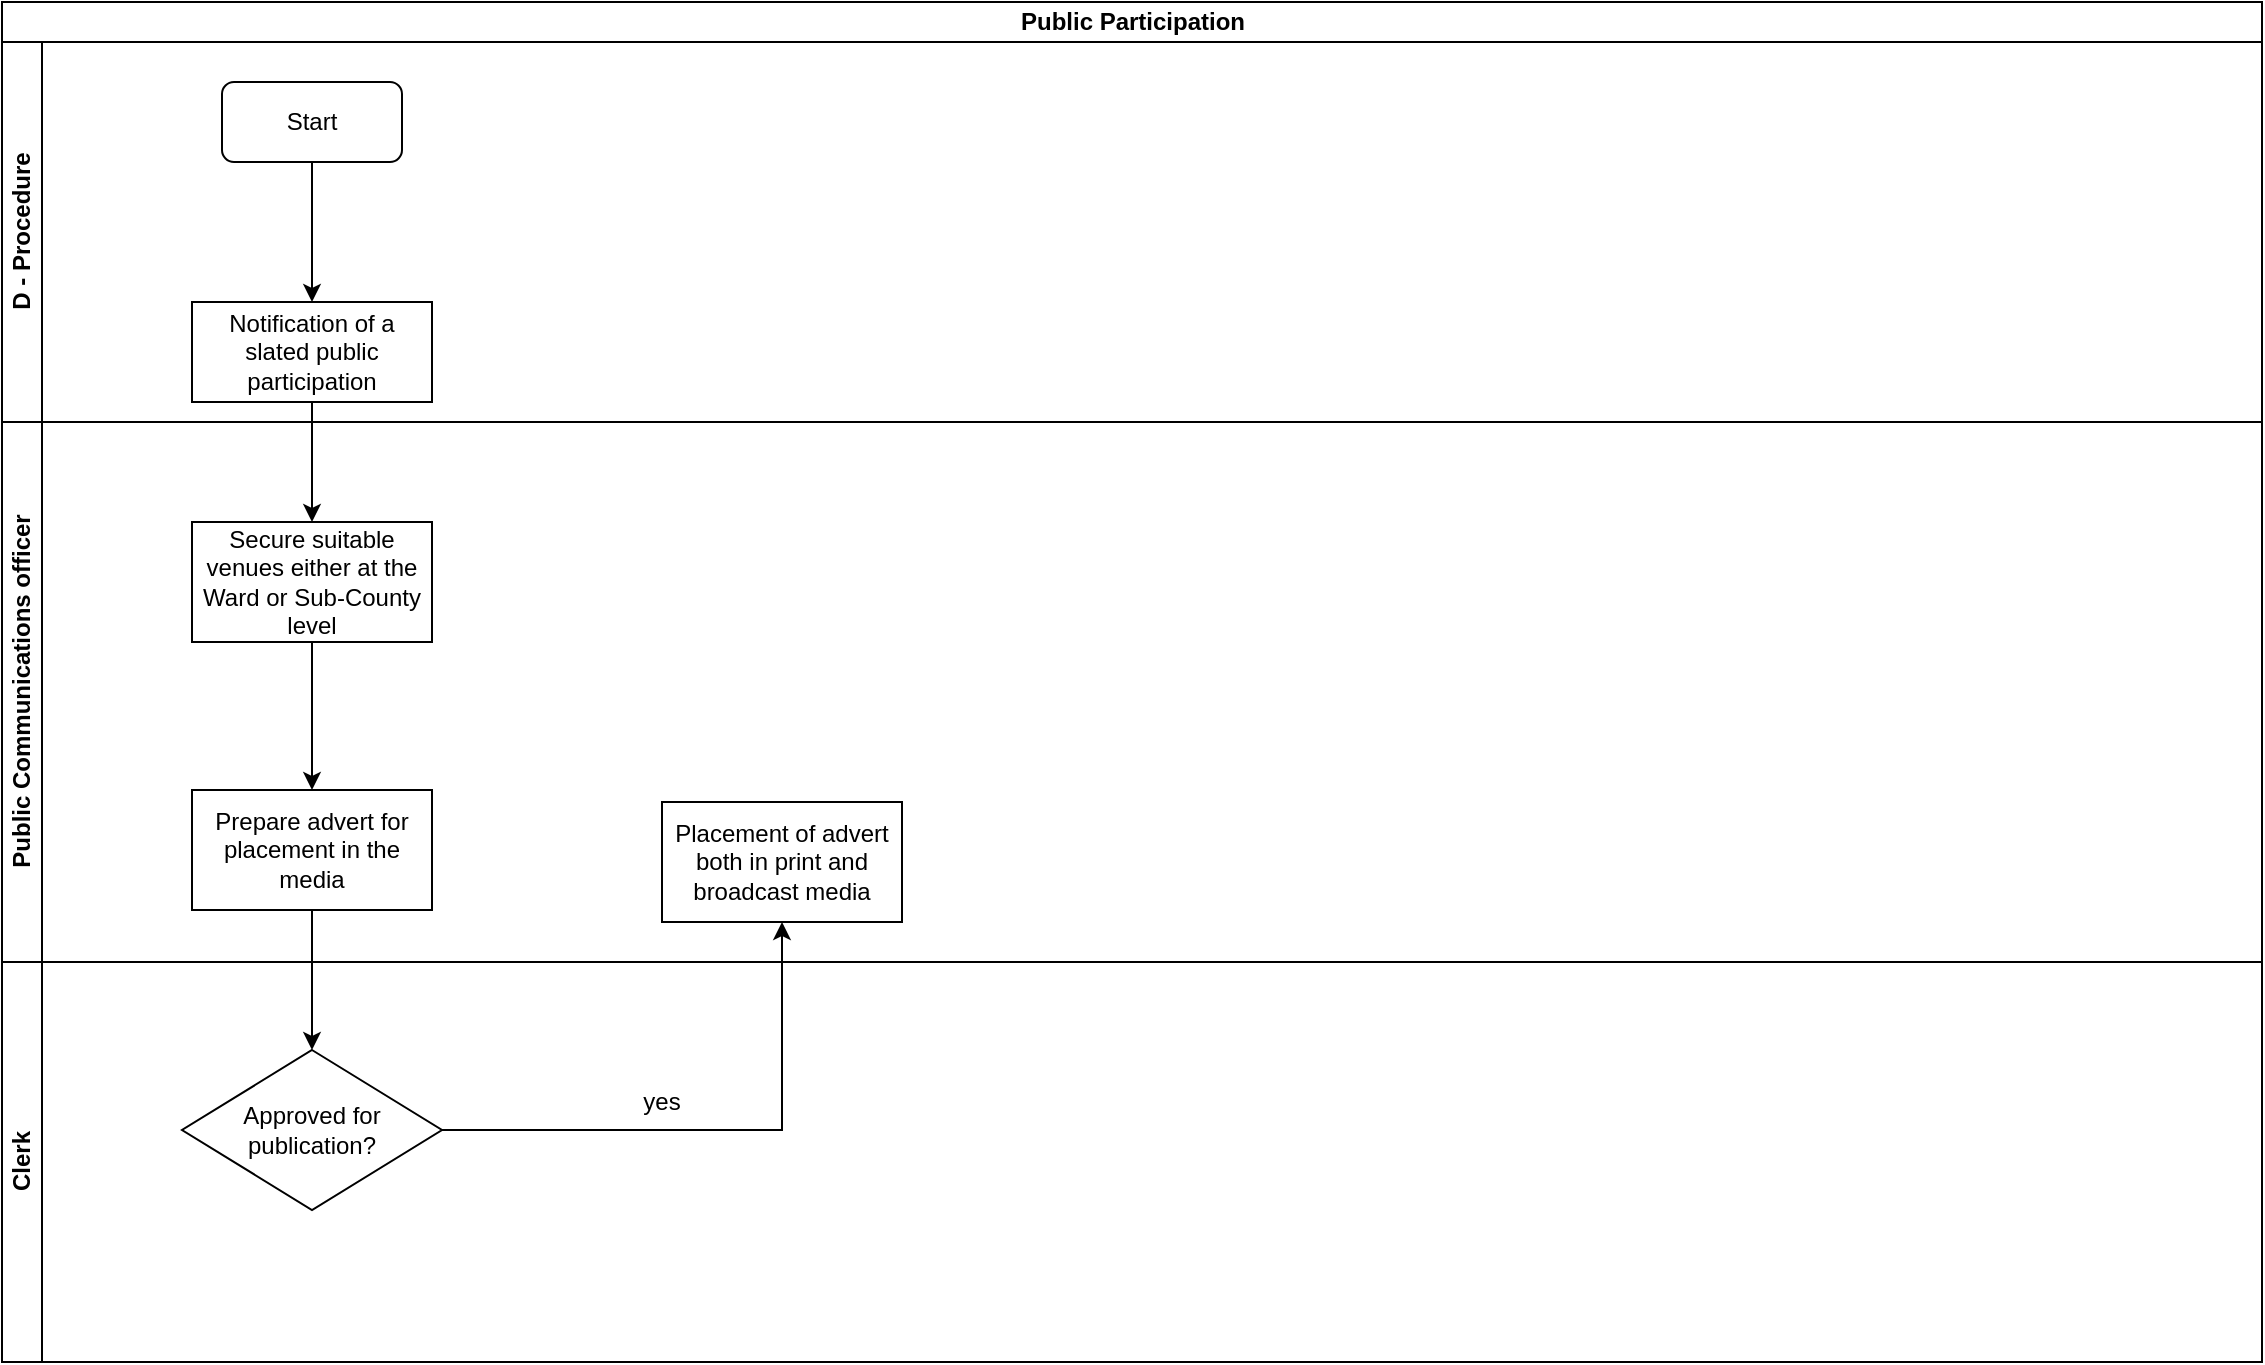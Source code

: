 <mxfile version="13.7.7" type="github">
  <diagram id="Yr2dDtMbarlw3TAMI4d1" name="Page-1">
    <mxGraphModel dx="910" dy="487" grid="1" gridSize="10" guides="1" tooltips="1" connect="1" arrows="1" fold="1" page="1" pageScale="1" pageWidth="1169" pageHeight="827" math="0" shadow="0">
      <root>
        <mxCell id="0" />
        <mxCell id="1" parent="0" />
        <mxCell id="EOaqUx-Wi2leV6GHiZhB-1" value="Public Participation" style="swimlane;html=1;childLayout=stackLayout;resizeParent=1;resizeParentMax=0;horizontal=1;startSize=20;horizontalStack=0;" vertex="1" parent="1">
          <mxGeometry x="20" y="20" width="1130" height="680" as="geometry" />
        </mxCell>
        <mxCell id="EOaqUx-Wi2leV6GHiZhB-2" value="D - Procedure" style="swimlane;html=1;startSize=20;horizontal=0;" vertex="1" parent="EOaqUx-Wi2leV6GHiZhB-1">
          <mxGeometry y="20" width="1130" height="190" as="geometry" />
        </mxCell>
        <mxCell id="EOaqUx-Wi2leV6GHiZhB-5" value="Start" style="rounded=1;whiteSpace=wrap;html=1;" vertex="1" parent="EOaqUx-Wi2leV6GHiZhB-2">
          <mxGeometry x="110" y="20" width="90" height="40" as="geometry" />
        </mxCell>
        <mxCell id="EOaqUx-Wi2leV6GHiZhB-8" value="Notification of a slated public participation" style="rounded=0;whiteSpace=wrap;html=1;" vertex="1" parent="EOaqUx-Wi2leV6GHiZhB-2">
          <mxGeometry x="95" y="130" width="120" height="50" as="geometry" />
        </mxCell>
        <mxCell id="EOaqUx-Wi2leV6GHiZhB-7" value="" style="edgeStyle=orthogonalEdgeStyle;rounded=0;orthogonalLoop=1;jettySize=auto;html=1;entryX=0.5;entryY=0;entryDx=0;entryDy=0;" edge="1" parent="EOaqUx-Wi2leV6GHiZhB-2" source="EOaqUx-Wi2leV6GHiZhB-5" target="EOaqUx-Wi2leV6GHiZhB-8">
          <mxGeometry relative="1" as="geometry">
            <mxPoint x="155" y="130" as="targetPoint" />
          </mxGeometry>
        </mxCell>
        <mxCell id="EOaqUx-Wi2leV6GHiZhB-3" value="Public Communications officer" style="swimlane;html=1;startSize=20;horizontal=0;" vertex="1" parent="EOaqUx-Wi2leV6GHiZhB-1">
          <mxGeometry y="210" width="1130" height="270" as="geometry" />
        </mxCell>
        <mxCell id="EOaqUx-Wi2leV6GHiZhB-12" value="" style="edgeStyle=orthogonalEdgeStyle;rounded=0;orthogonalLoop=1;jettySize=auto;html=1;" edge="1" parent="EOaqUx-Wi2leV6GHiZhB-3" source="EOaqUx-Wi2leV6GHiZhB-9" target="EOaqUx-Wi2leV6GHiZhB-11">
          <mxGeometry relative="1" as="geometry" />
        </mxCell>
        <mxCell id="EOaqUx-Wi2leV6GHiZhB-9" value="Secure suitable venues either at the Ward or Sub-County level" style="whiteSpace=wrap;html=1;rounded=0;" vertex="1" parent="EOaqUx-Wi2leV6GHiZhB-3">
          <mxGeometry x="95" y="50" width="120" height="60" as="geometry" />
        </mxCell>
        <mxCell id="EOaqUx-Wi2leV6GHiZhB-11" value="Prepare advert for placement in the media" style="whiteSpace=wrap;html=1;rounded=0;" vertex="1" parent="EOaqUx-Wi2leV6GHiZhB-3">
          <mxGeometry x="95" y="184" width="120" height="60" as="geometry" />
        </mxCell>
        <mxCell id="EOaqUx-Wi2leV6GHiZhB-15" value="Placement of advert both in print and broadcast media" style="whiteSpace=wrap;html=1;rounded=0;" vertex="1" parent="EOaqUx-Wi2leV6GHiZhB-3">
          <mxGeometry x="330" y="190" width="120" height="60" as="geometry" />
        </mxCell>
        <mxCell id="EOaqUx-Wi2leV6GHiZhB-4" value="Clerk" style="swimlane;html=1;startSize=20;horizontal=0;" vertex="1" parent="EOaqUx-Wi2leV6GHiZhB-1">
          <mxGeometry y="480" width="1130" height="200" as="geometry" />
        </mxCell>
        <mxCell id="EOaqUx-Wi2leV6GHiZhB-17" value="yes" style="text;html=1;strokeColor=none;fillColor=none;align=center;verticalAlign=middle;whiteSpace=wrap;rounded=0;" vertex="1" parent="EOaqUx-Wi2leV6GHiZhB-4">
          <mxGeometry x="310" y="60" width="40" height="20" as="geometry" />
        </mxCell>
        <mxCell id="EOaqUx-Wi2leV6GHiZhB-13" value="Approved for publication?" style="rhombus;whiteSpace=wrap;html=1;rounded=0;" vertex="1" parent="EOaqUx-Wi2leV6GHiZhB-4">
          <mxGeometry x="90" y="44" width="130" height="80" as="geometry" />
        </mxCell>
        <mxCell id="EOaqUx-Wi2leV6GHiZhB-10" value="" style="edgeStyle=orthogonalEdgeStyle;rounded=0;orthogonalLoop=1;jettySize=auto;html=1;" edge="1" parent="EOaqUx-Wi2leV6GHiZhB-1" source="EOaqUx-Wi2leV6GHiZhB-8" target="EOaqUx-Wi2leV6GHiZhB-9">
          <mxGeometry relative="1" as="geometry" />
        </mxCell>
        <mxCell id="EOaqUx-Wi2leV6GHiZhB-14" value="" style="edgeStyle=orthogonalEdgeStyle;rounded=0;orthogonalLoop=1;jettySize=auto;html=1;" edge="1" parent="EOaqUx-Wi2leV6GHiZhB-1" source="EOaqUx-Wi2leV6GHiZhB-11" target="EOaqUx-Wi2leV6GHiZhB-13">
          <mxGeometry relative="1" as="geometry" />
        </mxCell>
        <mxCell id="EOaqUx-Wi2leV6GHiZhB-16" value="" style="edgeStyle=orthogonalEdgeStyle;rounded=0;orthogonalLoop=1;jettySize=auto;html=1;" edge="1" parent="EOaqUx-Wi2leV6GHiZhB-1" source="EOaqUx-Wi2leV6GHiZhB-13" target="EOaqUx-Wi2leV6GHiZhB-15">
          <mxGeometry relative="1" as="geometry" />
        </mxCell>
      </root>
    </mxGraphModel>
  </diagram>
</mxfile>
